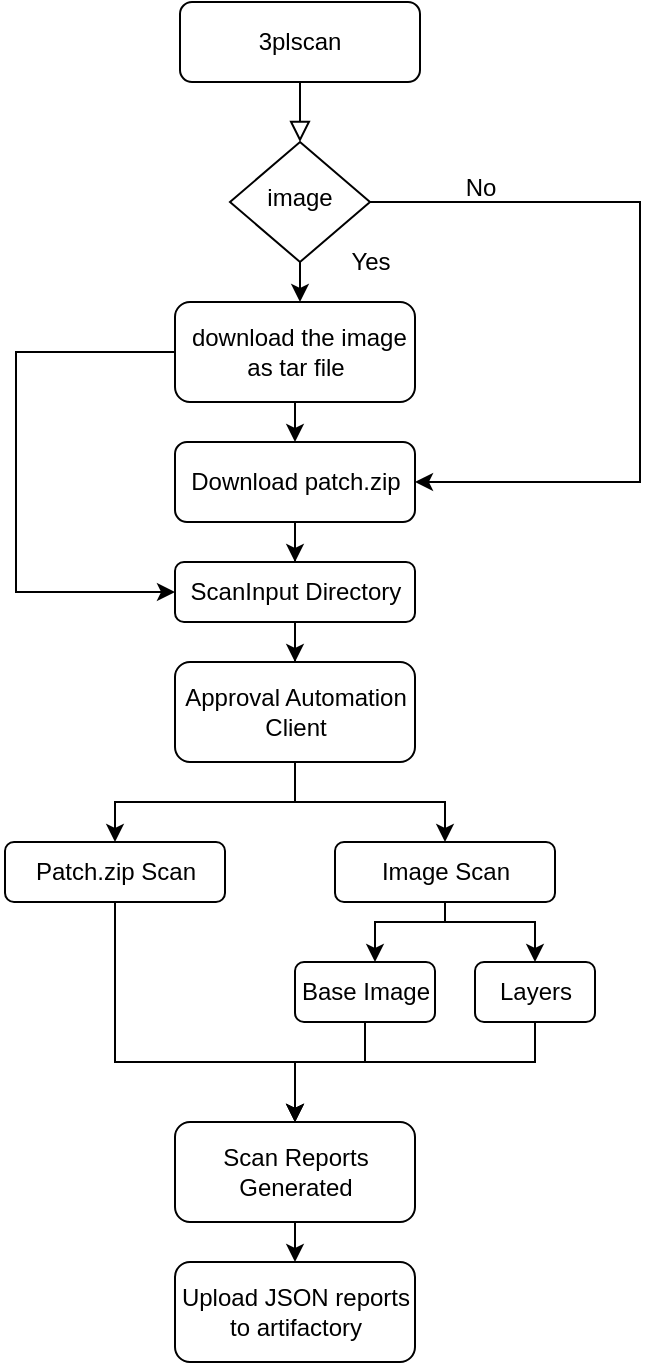 <mxfile version="24.4.9" type="github">
  <diagram id="C5RBs43oDa-KdzZeNtuy" name="Page-1">
    <mxGraphModel dx="1434" dy="761" grid="1" gridSize="10" guides="1" tooltips="1" connect="1" arrows="1" fold="1" page="1" pageScale="1" pageWidth="1169" pageHeight="827" math="0" shadow="0">
      <root>
        <mxCell id="WIyWlLk6GJQsqaUBKTNV-0" />
        <mxCell id="WIyWlLk6GJQsqaUBKTNV-1" parent="WIyWlLk6GJQsqaUBKTNV-0" />
        <mxCell id="WIyWlLk6GJQsqaUBKTNV-2" value="" style="rounded=0;html=1;jettySize=auto;orthogonalLoop=1;fontSize=11;endArrow=block;endFill=0;endSize=8;strokeWidth=1;shadow=0;labelBackgroundColor=none;edgeStyle=orthogonalEdgeStyle;" parent="WIyWlLk6GJQsqaUBKTNV-1" source="WIyWlLk6GJQsqaUBKTNV-3" target="WIyWlLk6GJQsqaUBKTNV-6" edge="1">
          <mxGeometry relative="1" as="geometry" />
        </mxCell>
        <mxCell id="WIyWlLk6GJQsqaUBKTNV-3" value="3plscan" style="rounded=1;whiteSpace=wrap;html=1;fontSize=12;glass=0;strokeWidth=1;shadow=0;" parent="WIyWlLk6GJQsqaUBKTNV-1" vertex="1">
          <mxGeometry x="160" y="50" width="120" height="40" as="geometry" />
        </mxCell>
        <mxCell id="bfx6ZXpTKwMHhjVZ1_P0-19" style="edgeStyle=orthogonalEdgeStyle;rounded=0;orthogonalLoop=1;jettySize=auto;html=1;exitX=1;exitY=0.5;exitDx=0;exitDy=0;entryX=1;entryY=0.5;entryDx=0;entryDy=0;" edge="1" parent="WIyWlLk6GJQsqaUBKTNV-1" source="WIyWlLk6GJQsqaUBKTNV-6">
          <mxGeometry relative="1" as="geometry">
            <mxPoint x="277.5" y="290" as="targetPoint" />
            <Array as="points">
              <mxPoint x="390" y="150" />
              <mxPoint x="390" y="290" />
            </Array>
          </mxGeometry>
        </mxCell>
        <mxCell id="bfx6ZXpTKwMHhjVZ1_P0-47" value="" style="edgeStyle=elbowEdgeStyle;rounded=0;orthogonalLoop=1;jettySize=auto;html=1;" edge="1" parent="WIyWlLk6GJQsqaUBKTNV-1" source="WIyWlLk6GJQsqaUBKTNV-6" target="WIyWlLk6GJQsqaUBKTNV-12">
          <mxGeometry relative="1" as="geometry" />
        </mxCell>
        <mxCell id="WIyWlLk6GJQsqaUBKTNV-6" value="image" style="rhombus;whiteSpace=wrap;html=1;shadow=0;fontFamily=Helvetica;fontSize=12;align=center;strokeWidth=1;spacing=6;spacingTop=-4;" parent="WIyWlLk6GJQsqaUBKTNV-1" vertex="1">
          <mxGeometry x="185" y="120" width="70" height="60" as="geometry" />
        </mxCell>
        <mxCell id="bfx6ZXpTKwMHhjVZ1_P0-23" style="edgeStyle=orthogonalEdgeStyle;rounded=0;orthogonalLoop=1;jettySize=auto;html=1;exitX=0;exitY=0.5;exitDx=0;exitDy=0;entryX=0;entryY=0.5;entryDx=0;entryDy=0;" edge="1" parent="WIyWlLk6GJQsqaUBKTNV-1" source="WIyWlLk6GJQsqaUBKTNV-12" target="bfx6ZXpTKwMHhjVZ1_P0-0">
          <mxGeometry relative="1" as="geometry">
            <Array as="points">
              <mxPoint x="78" y="225" />
              <mxPoint x="78" y="345" />
            </Array>
          </mxGeometry>
        </mxCell>
        <mxCell id="bfx6ZXpTKwMHhjVZ1_P0-48" value="" style="edgeStyle=elbowEdgeStyle;rounded=0;orthogonalLoop=1;jettySize=auto;html=1;" edge="1" parent="WIyWlLk6GJQsqaUBKTNV-1" source="WIyWlLk6GJQsqaUBKTNV-12" target="bfx6ZXpTKwMHhjVZ1_P0-5">
          <mxGeometry relative="1" as="geometry" />
        </mxCell>
        <mxCell id="WIyWlLk6GJQsqaUBKTNV-12" value="&amp;nbsp;download the image as tar file" style="rounded=1;whiteSpace=wrap;html=1;fontSize=12;glass=0;strokeWidth=1;shadow=0;" parent="WIyWlLk6GJQsqaUBKTNV-1" vertex="1">
          <mxGeometry x="157.5" y="200" width="120" height="50" as="geometry" />
        </mxCell>
        <mxCell id="bfx6ZXpTKwMHhjVZ1_P0-26" style="edgeStyle=orthogonalEdgeStyle;rounded=0;orthogonalLoop=1;jettySize=auto;html=1;exitX=0.5;exitY=1;exitDx=0;exitDy=0;" edge="1" parent="WIyWlLk6GJQsqaUBKTNV-1" source="ff9ctfdQbOols4yk4HQ5-4" target="bfx6ZXpTKwMHhjVZ1_P0-13">
          <mxGeometry relative="1" as="geometry">
            <Array as="points">
              <mxPoint x="217.5" y="450" />
              <mxPoint x="292.5" y="450" />
            </Array>
          </mxGeometry>
        </mxCell>
        <mxCell id="bfx6ZXpTKwMHhjVZ1_P0-50" style="edgeStyle=orthogonalEdgeStyle;rounded=0;orthogonalLoop=1;jettySize=auto;html=1;exitX=0.5;exitY=1;exitDx=0;exitDy=0;" edge="1" parent="WIyWlLk6GJQsqaUBKTNV-1" source="ff9ctfdQbOols4yk4HQ5-4" target="bfx6ZXpTKwMHhjVZ1_P0-11">
          <mxGeometry relative="1" as="geometry" />
        </mxCell>
        <mxCell id="ff9ctfdQbOols4yk4HQ5-4" value="Approval Automation Client" style="rounded=1;whiteSpace=wrap;html=1;fontSize=12;glass=0;strokeWidth=1;shadow=0;" parent="WIyWlLk6GJQsqaUBKTNV-1" vertex="1">
          <mxGeometry x="157.5" y="380" width="120" height="50" as="geometry" />
        </mxCell>
        <mxCell id="bfx6ZXpTKwMHhjVZ1_P0-46" value="" style="edgeStyle=elbowEdgeStyle;rounded=0;orthogonalLoop=1;jettySize=auto;html=1;" edge="1" parent="WIyWlLk6GJQsqaUBKTNV-1" target="WIyWlLk6GJQsqaUBKTNV-12">
          <mxGeometry relative="1" as="geometry">
            <mxPoint x="275.5" y="210.882" as="sourcePoint" />
          </mxGeometry>
        </mxCell>
        <mxCell id="bfx6ZXpTKwMHhjVZ1_P0-1" value="" style="edgeStyle=orthogonalEdgeStyle;rounded=0;orthogonalLoop=1;jettySize=auto;html=1;" edge="1" parent="WIyWlLk6GJQsqaUBKTNV-1" source="bfx6ZXpTKwMHhjVZ1_P0-0" target="ff9ctfdQbOols4yk4HQ5-4">
          <mxGeometry relative="1" as="geometry" />
        </mxCell>
        <mxCell id="bfx6ZXpTKwMHhjVZ1_P0-0" value="ScanInput Directory" style="rounded=1;whiteSpace=wrap;html=1;fontSize=12;glass=0;strokeWidth=1;shadow=0;" vertex="1" parent="WIyWlLk6GJQsqaUBKTNV-1">
          <mxGeometry x="157.5" y="330" width="120" height="30" as="geometry" />
        </mxCell>
        <mxCell id="bfx6ZXpTKwMHhjVZ1_P0-22" value="" style="edgeStyle=orthogonalEdgeStyle;rounded=0;orthogonalLoop=1;jettySize=auto;html=1;" edge="1" parent="WIyWlLk6GJQsqaUBKTNV-1" source="bfx6ZXpTKwMHhjVZ1_P0-5" target="bfx6ZXpTKwMHhjVZ1_P0-0">
          <mxGeometry relative="1" as="geometry" />
        </mxCell>
        <mxCell id="bfx6ZXpTKwMHhjVZ1_P0-5" value="Download patch.zip" style="rounded=1;whiteSpace=wrap;html=1;fontSize=12;glass=0;strokeWidth=1;shadow=0;" vertex="1" parent="WIyWlLk6GJQsqaUBKTNV-1">
          <mxGeometry x="157.5" y="270" width="120" height="40" as="geometry" />
        </mxCell>
        <mxCell id="bfx6ZXpTKwMHhjVZ1_P0-10" value="" style="edgeStyle=orthogonalEdgeStyle;rounded=0;orthogonalLoop=1;jettySize=auto;html=1;entryX=0.5;entryY=0;entryDx=0;entryDy=0;" edge="1" parent="WIyWlLk6GJQsqaUBKTNV-1" source="bfx6ZXpTKwMHhjVZ1_P0-11" target="bfx6ZXpTKwMHhjVZ1_P0-42">
          <mxGeometry relative="1" as="geometry">
            <Array as="points">
              <mxPoint x="127.5" y="580" />
              <mxPoint x="217.5" y="580" />
            </Array>
          </mxGeometry>
        </mxCell>
        <mxCell id="bfx6ZXpTKwMHhjVZ1_P0-11" value="Patch.zip Scan" style="rounded=1;whiteSpace=wrap;html=1;fontSize=12;glass=0;strokeWidth=1;shadow=0;" vertex="1" parent="WIyWlLk6GJQsqaUBKTNV-1">
          <mxGeometry x="72.5" y="470" width="110" height="30" as="geometry" />
        </mxCell>
        <mxCell id="bfx6ZXpTKwMHhjVZ1_P0-30" style="edgeStyle=orthogonalEdgeStyle;rounded=0;orthogonalLoop=1;jettySize=auto;html=1;exitX=0.5;exitY=1;exitDx=0;exitDy=0;" edge="1" parent="WIyWlLk6GJQsqaUBKTNV-1" source="bfx6ZXpTKwMHhjVZ1_P0-13" target="bfx6ZXpTKwMHhjVZ1_P0-27">
          <mxGeometry relative="1" as="geometry">
            <Array as="points">
              <mxPoint x="292.5" y="510" />
              <mxPoint x="257.5" y="510" />
            </Array>
          </mxGeometry>
        </mxCell>
        <mxCell id="bfx6ZXpTKwMHhjVZ1_P0-31" style="edgeStyle=orthogonalEdgeStyle;rounded=0;orthogonalLoop=1;jettySize=auto;html=1;exitX=0.5;exitY=1;exitDx=0;exitDy=0;entryX=0.5;entryY=0;entryDx=0;entryDy=0;" edge="1" parent="WIyWlLk6GJQsqaUBKTNV-1" source="bfx6ZXpTKwMHhjVZ1_P0-13" target="bfx6ZXpTKwMHhjVZ1_P0-28">
          <mxGeometry relative="1" as="geometry">
            <Array as="points">
              <mxPoint x="292.5" y="510" />
              <mxPoint x="337.5" y="510" />
            </Array>
          </mxGeometry>
        </mxCell>
        <mxCell id="bfx6ZXpTKwMHhjVZ1_P0-13" value="Image Scan" style="rounded=1;whiteSpace=wrap;html=1;fontSize=12;glass=0;strokeWidth=1;shadow=0;" vertex="1" parent="WIyWlLk6GJQsqaUBKTNV-1">
          <mxGeometry x="237.5" y="470" width="110" height="30" as="geometry" />
        </mxCell>
        <mxCell id="bfx6ZXpTKwMHhjVZ1_P0-16" value="Upload JSON reports to artifactory" style="rounded=1;whiteSpace=wrap;html=1;fontSize=12;glass=0;strokeWidth=1;shadow=0;" vertex="1" parent="WIyWlLk6GJQsqaUBKTNV-1">
          <mxGeometry x="157.5" y="680" width="120" height="50" as="geometry" />
        </mxCell>
        <mxCell id="bfx6ZXpTKwMHhjVZ1_P0-20" value="No" style="text;html=1;align=center;verticalAlign=middle;resizable=0;points=[];autosize=1;strokeColor=none;fillColor=none;" vertex="1" parent="WIyWlLk6GJQsqaUBKTNV-1">
          <mxGeometry x="290" y="128" width="40" height="30" as="geometry" />
        </mxCell>
        <mxCell id="bfx6ZXpTKwMHhjVZ1_P0-21" value="Yes" style="text;html=1;align=center;verticalAlign=middle;resizable=0;points=[];autosize=1;strokeColor=none;fillColor=none;" vertex="1" parent="WIyWlLk6GJQsqaUBKTNV-1">
          <mxGeometry x="235" y="165" width="40" height="30" as="geometry" />
        </mxCell>
        <mxCell id="bfx6ZXpTKwMHhjVZ1_P0-51" style="edgeStyle=orthogonalEdgeStyle;rounded=0;orthogonalLoop=1;jettySize=auto;html=1;exitX=0.5;exitY=1;exitDx=0;exitDy=0;entryX=0.5;entryY=0;entryDx=0;entryDy=0;" edge="1" parent="WIyWlLk6GJQsqaUBKTNV-1" source="bfx6ZXpTKwMHhjVZ1_P0-27" target="bfx6ZXpTKwMHhjVZ1_P0-42">
          <mxGeometry relative="1" as="geometry">
            <Array as="points">
              <mxPoint x="253" y="580" />
              <mxPoint x="218" y="580" />
            </Array>
          </mxGeometry>
        </mxCell>
        <mxCell id="bfx6ZXpTKwMHhjVZ1_P0-27" value="Base Image" style="rounded=1;whiteSpace=wrap;html=1;fontSize=12;glass=0;strokeWidth=1;shadow=0;" vertex="1" parent="WIyWlLk6GJQsqaUBKTNV-1">
          <mxGeometry x="217.5" y="530" width="70" height="30" as="geometry" />
        </mxCell>
        <mxCell id="bfx6ZXpTKwMHhjVZ1_P0-39" style="edgeStyle=orthogonalEdgeStyle;rounded=0;orthogonalLoop=1;jettySize=auto;html=1;exitX=0.5;exitY=1;exitDx=0;exitDy=0;entryX=0.5;entryY=0;entryDx=0;entryDy=0;" edge="1" parent="WIyWlLk6GJQsqaUBKTNV-1" source="bfx6ZXpTKwMHhjVZ1_P0-28" target="bfx6ZXpTKwMHhjVZ1_P0-42">
          <mxGeometry relative="1" as="geometry">
            <mxPoint x="297.5" y="780" as="targetPoint" />
            <Array as="points">
              <mxPoint x="337.5" y="580" />
              <mxPoint x="217.5" y="580" />
            </Array>
          </mxGeometry>
        </mxCell>
        <mxCell id="bfx6ZXpTKwMHhjVZ1_P0-28" value="Layers" style="rounded=1;whiteSpace=wrap;html=1;fontSize=12;glass=0;strokeWidth=1;shadow=0;" vertex="1" parent="WIyWlLk6GJQsqaUBKTNV-1">
          <mxGeometry x="307.5" y="530" width="60" height="30" as="geometry" />
        </mxCell>
        <mxCell id="bfx6ZXpTKwMHhjVZ1_P0-43" value="" style="edgeStyle=elbowEdgeStyle;rounded=0;orthogonalLoop=1;jettySize=auto;html=1;" edge="1" parent="WIyWlLk6GJQsqaUBKTNV-1" source="bfx6ZXpTKwMHhjVZ1_P0-42" target="bfx6ZXpTKwMHhjVZ1_P0-16">
          <mxGeometry relative="1" as="geometry" />
        </mxCell>
        <mxCell id="bfx6ZXpTKwMHhjVZ1_P0-42" value="Scan Reports Generated" style="rounded=1;whiteSpace=wrap;html=1;fontSize=12;glass=0;strokeWidth=1;shadow=0;" vertex="1" parent="WIyWlLk6GJQsqaUBKTNV-1">
          <mxGeometry x="157.5" y="610" width="120" height="50" as="geometry" />
        </mxCell>
        <mxCell id="bfx6ZXpTKwMHhjVZ1_P0-44" style="edgeStyle=elbowEdgeStyle;rounded=0;orthogonalLoop=1;jettySize=auto;html=1;exitX=0.5;exitY=1;exitDx=0;exitDy=0;" edge="1" parent="WIyWlLk6GJQsqaUBKTNV-1" source="bfx6ZXpTKwMHhjVZ1_P0-11" target="bfx6ZXpTKwMHhjVZ1_P0-11">
          <mxGeometry relative="1" as="geometry" />
        </mxCell>
      </root>
    </mxGraphModel>
  </diagram>
</mxfile>
